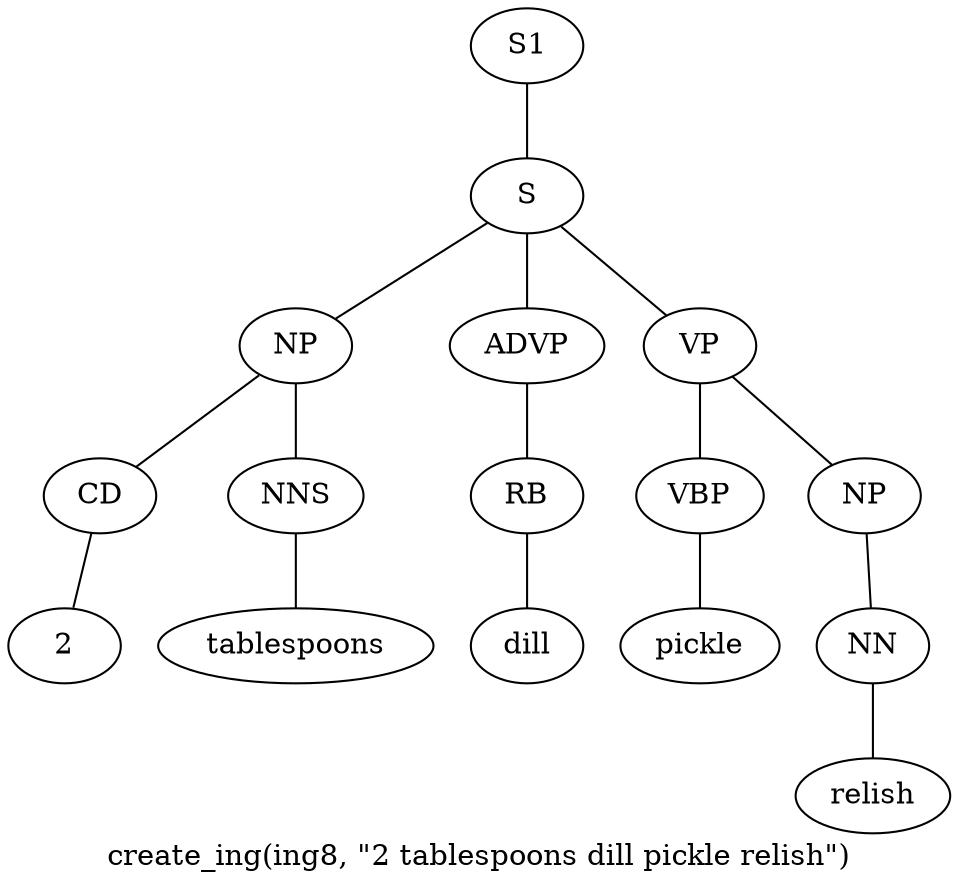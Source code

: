 graph SyntaxGraph {
	label = "create_ing(ing8, \"2 tablespoons dill pickle relish\")";
	Node0 [label="S1"];
	Node1 [label="S"];
	Node2 [label="NP"];
	Node3 [label="CD"];
	Node4 [label="2"];
	Node5 [label="NNS"];
	Node6 [label="tablespoons"];
	Node7 [label="ADVP"];
	Node8 [label="RB"];
	Node9 [label="dill"];
	Node10 [label="VP"];
	Node11 [label="VBP"];
	Node12 [label="pickle"];
	Node13 [label="NP"];
	Node14 [label="NN"];
	Node15 [label="relish"];

	Node0 -- Node1;
	Node1 -- Node2;
	Node1 -- Node7;
	Node1 -- Node10;
	Node2 -- Node3;
	Node2 -- Node5;
	Node3 -- Node4;
	Node5 -- Node6;
	Node7 -- Node8;
	Node8 -- Node9;
	Node10 -- Node11;
	Node10 -- Node13;
	Node11 -- Node12;
	Node13 -- Node14;
	Node14 -- Node15;
}